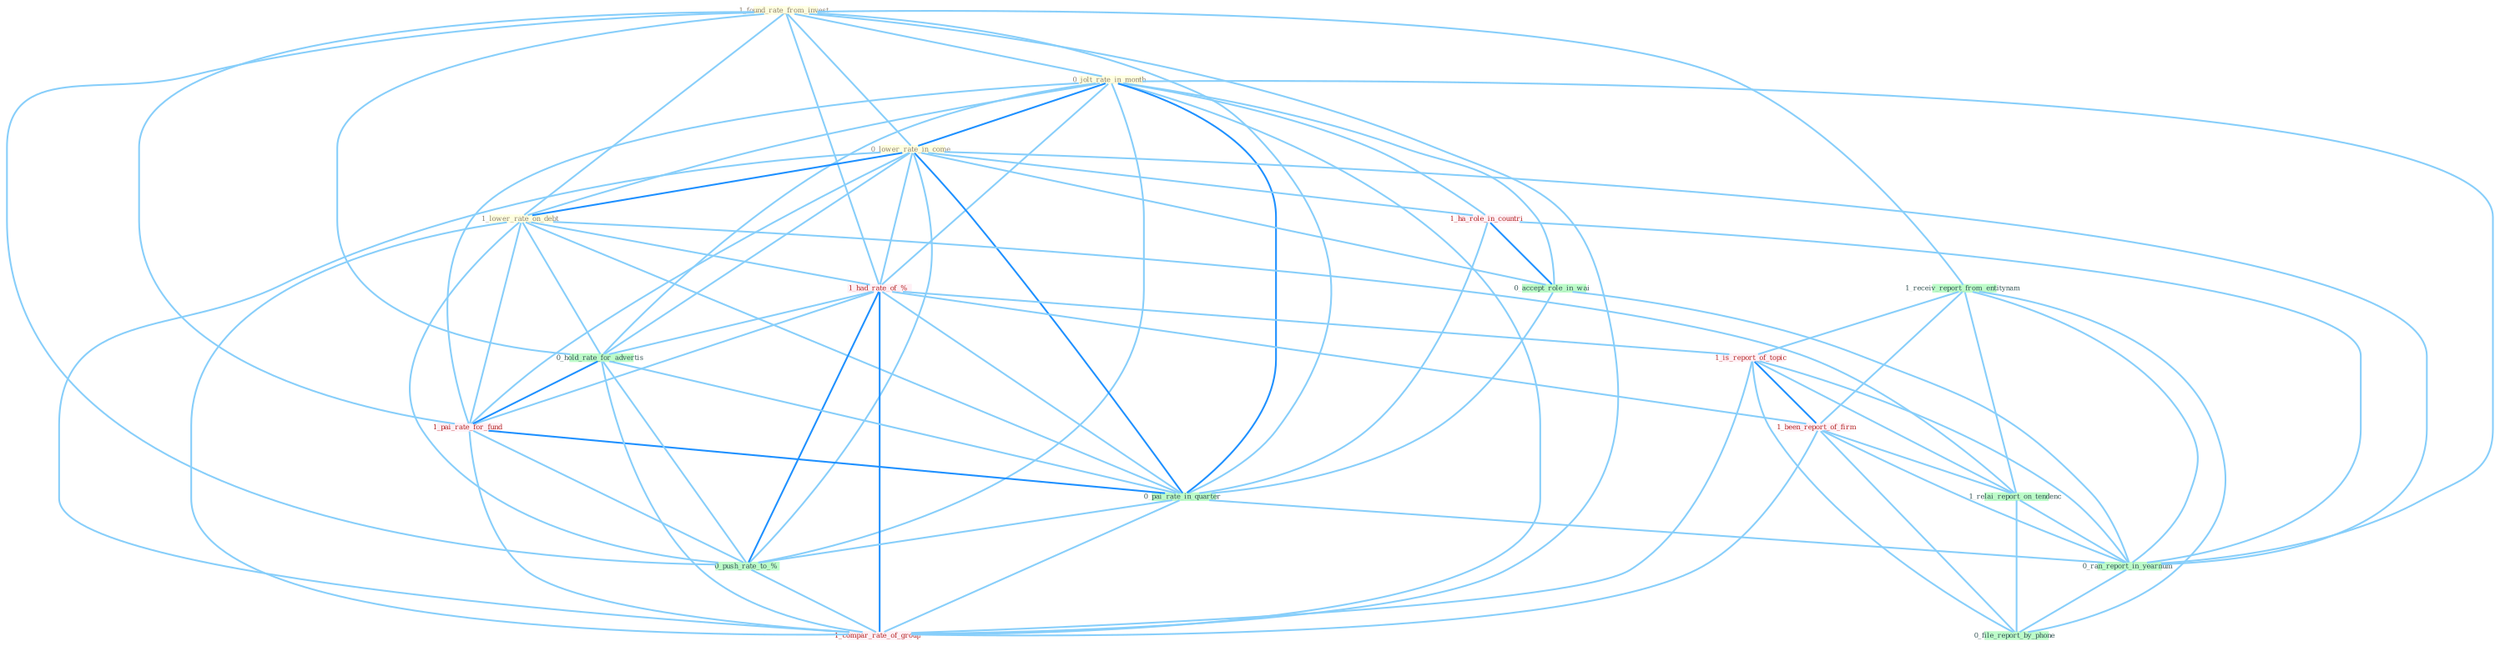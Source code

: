 Graph G{ 
    node
    [shape=polygon,style=filled,width=.5,height=.06,color="#BDFCC9",fixedsize=true,fontsize=4,
    fontcolor="#2f4f4f"];
    {node
    [color="#ffffe0", fontcolor="#8b7d6b"] "1_found_rate_from_invest " "0_jolt_rate_in_month " "0_lower_rate_in_come " "1_lower_rate_on_debt "}
{node [color="#fff0f5", fontcolor="#b22222"] "1_had_rate_of_% " "1_ha_role_in_countri " "1_is_report_of_topic " "1_been_report_of_firm " "1_pai_rate_for_fund " "1_compar_rate_of_group "}
edge [color="#B0E2FF"];

	"1_found_rate_from_invest " -- "0_jolt_rate_in_month " [w="1", color="#87cefa" ];
	"1_found_rate_from_invest " -- "0_lower_rate_in_come " [w="1", color="#87cefa" ];
	"1_found_rate_from_invest " -- "1_lower_rate_on_debt " [w="1", color="#87cefa" ];
	"1_found_rate_from_invest " -- "1_had_rate_of_% " [w="1", color="#87cefa" ];
	"1_found_rate_from_invest " -- "1_receiv_report_from_entitynam " [w="1", color="#87cefa" ];
	"1_found_rate_from_invest " -- "0_hold_rate_for_advertis " [w="1", color="#87cefa" ];
	"1_found_rate_from_invest " -- "1_pai_rate_for_fund " [w="1", color="#87cefa" ];
	"1_found_rate_from_invest " -- "0_pai_rate_in_quarter " [w="1", color="#87cefa" ];
	"1_found_rate_from_invest " -- "0_push_rate_to_% " [w="1", color="#87cefa" ];
	"1_found_rate_from_invest " -- "1_compar_rate_of_group " [w="1", color="#87cefa" ];
	"0_jolt_rate_in_month " -- "0_lower_rate_in_come " [w="2", color="#1e90ff" , len=0.8];
	"0_jolt_rate_in_month " -- "1_lower_rate_on_debt " [w="1", color="#87cefa" ];
	"0_jolt_rate_in_month " -- "1_had_rate_of_% " [w="1", color="#87cefa" ];
	"0_jolt_rate_in_month " -- "1_ha_role_in_countri " [w="1", color="#87cefa" ];
	"0_jolt_rate_in_month " -- "0_hold_rate_for_advertis " [w="1", color="#87cefa" ];
	"0_jolt_rate_in_month " -- "0_accept_role_in_wai " [w="1", color="#87cefa" ];
	"0_jolt_rate_in_month " -- "1_pai_rate_for_fund " [w="1", color="#87cefa" ];
	"0_jolt_rate_in_month " -- "0_pai_rate_in_quarter " [w="2", color="#1e90ff" , len=0.8];
	"0_jolt_rate_in_month " -- "0_ran_report_in_yearnum " [w="1", color="#87cefa" ];
	"0_jolt_rate_in_month " -- "0_push_rate_to_% " [w="1", color="#87cefa" ];
	"0_jolt_rate_in_month " -- "1_compar_rate_of_group " [w="1", color="#87cefa" ];
	"0_lower_rate_in_come " -- "1_lower_rate_on_debt " [w="2", color="#1e90ff" , len=0.8];
	"0_lower_rate_in_come " -- "1_had_rate_of_% " [w="1", color="#87cefa" ];
	"0_lower_rate_in_come " -- "1_ha_role_in_countri " [w="1", color="#87cefa" ];
	"0_lower_rate_in_come " -- "0_hold_rate_for_advertis " [w="1", color="#87cefa" ];
	"0_lower_rate_in_come " -- "0_accept_role_in_wai " [w="1", color="#87cefa" ];
	"0_lower_rate_in_come " -- "1_pai_rate_for_fund " [w="1", color="#87cefa" ];
	"0_lower_rate_in_come " -- "0_pai_rate_in_quarter " [w="2", color="#1e90ff" , len=0.8];
	"0_lower_rate_in_come " -- "0_ran_report_in_yearnum " [w="1", color="#87cefa" ];
	"0_lower_rate_in_come " -- "0_push_rate_to_% " [w="1", color="#87cefa" ];
	"0_lower_rate_in_come " -- "1_compar_rate_of_group " [w="1", color="#87cefa" ];
	"1_lower_rate_on_debt " -- "1_had_rate_of_% " [w="1", color="#87cefa" ];
	"1_lower_rate_on_debt " -- "0_hold_rate_for_advertis " [w="1", color="#87cefa" ];
	"1_lower_rate_on_debt " -- "1_pai_rate_for_fund " [w="1", color="#87cefa" ];
	"1_lower_rate_on_debt " -- "0_pai_rate_in_quarter " [w="1", color="#87cefa" ];
	"1_lower_rate_on_debt " -- "1_relai_report_on_tendenc " [w="1", color="#87cefa" ];
	"1_lower_rate_on_debt " -- "0_push_rate_to_% " [w="1", color="#87cefa" ];
	"1_lower_rate_on_debt " -- "1_compar_rate_of_group " [w="1", color="#87cefa" ];
	"1_had_rate_of_% " -- "1_is_report_of_topic " [w="1", color="#87cefa" ];
	"1_had_rate_of_% " -- "0_hold_rate_for_advertis " [w="1", color="#87cefa" ];
	"1_had_rate_of_% " -- "1_been_report_of_firm " [w="1", color="#87cefa" ];
	"1_had_rate_of_% " -- "1_pai_rate_for_fund " [w="1", color="#87cefa" ];
	"1_had_rate_of_% " -- "0_pai_rate_in_quarter " [w="1", color="#87cefa" ];
	"1_had_rate_of_% " -- "0_push_rate_to_% " [w="2", color="#1e90ff" , len=0.8];
	"1_had_rate_of_% " -- "1_compar_rate_of_group " [w="2", color="#1e90ff" , len=0.8];
	"1_ha_role_in_countri " -- "0_accept_role_in_wai " [w="2", color="#1e90ff" , len=0.8];
	"1_ha_role_in_countri " -- "0_pai_rate_in_quarter " [w="1", color="#87cefa" ];
	"1_ha_role_in_countri " -- "0_ran_report_in_yearnum " [w="1", color="#87cefa" ];
	"1_receiv_report_from_entitynam " -- "1_is_report_of_topic " [w="1", color="#87cefa" ];
	"1_receiv_report_from_entitynam " -- "1_been_report_of_firm " [w="1", color="#87cefa" ];
	"1_receiv_report_from_entitynam " -- "1_relai_report_on_tendenc " [w="1", color="#87cefa" ];
	"1_receiv_report_from_entitynam " -- "0_ran_report_in_yearnum " [w="1", color="#87cefa" ];
	"1_receiv_report_from_entitynam " -- "0_file_report_by_phone " [w="1", color="#87cefa" ];
	"1_is_report_of_topic " -- "1_been_report_of_firm " [w="2", color="#1e90ff" , len=0.8];
	"1_is_report_of_topic " -- "1_relai_report_on_tendenc " [w="1", color="#87cefa" ];
	"1_is_report_of_topic " -- "0_ran_report_in_yearnum " [w="1", color="#87cefa" ];
	"1_is_report_of_topic " -- "0_file_report_by_phone " [w="1", color="#87cefa" ];
	"1_is_report_of_topic " -- "1_compar_rate_of_group " [w="1", color="#87cefa" ];
	"0_hold_rate_for_advertis " -- "1_pai_rate_for_fund " [w="2", color="#1e90ff" , len=0.8];
	"0_hold_rate_for_advertis " -- "0_pai_rate_in_quarter " [w="1", color="#87cefa" ];
	"0_hold_rate_for_advertis " -- "0_push_rate_to_% " [w="1", color="#87cefa" ];
	"0_hold_rate_for_advertis " -- "1_compar_rate_of_group " [w="1", color="#87cefa" ];
	"0_accept_role_in_wai " -- "0_pai_rate_in_quarter " [w="1", color="#87cefa" ];
	"0_accept_role_in_wai " -- "0_ran_report_in_yearnum " [w="1", color="#87cefa" ];
	"1_been_report_of_firm " -- "1_relai_report_on_tendenc " [w="1", color="#87cefa" ];
	"1_been_report_of_firm " -- "0_ran_report_in_yearnum " [w="1", color="#87cefa" ];
	"1_been_report_of_firm " -- "0_file_report_by_phone " [w="1", color="#87cefa" ];
	"1_been_report_of_firm " -- "1_compar_rate_of_group " [w="1", color="#87cefa" ];
	"1_pai_rate_for_fund " -- "0_pai_rate_in_quarter " [w="2", color="#1e90ff" , len=0.8];
	"1_pai_rate_for_fund " -- "0_push_rate_to_% " [w="1", color="#87cefa" ];
	"1_pai_rate_for_fund " -- "1_compar_rate_of_group " [w="1", color="#87cefa" ];
	"0_pai_rate_in_quarter " -- "0_ran_report_in_yearnum " [w="1", color="#87cefa" ];
	"0_pai_rate_in_quarter " -- "0_push_rate_to_% " [w="1", color="#87cefa" ];
	"0_pai_rate_in_quarter " -- "1_compar_rate_of_group " [w="1", color="#87cefa" ];
	"1_relai_report_on_tendenc " -- "0_ran_report_in_yearnum " [w="1", color="#87cefa" ];
	"1_relai_report_on_tendenc " -- "0_file_report_by_phone " [w="1", color="#87cefa" ];
	"0_ran_report_in_yearnum " -- "0_file_report_by_phone " [w="1", color="#87cefa" ];
	"0_push_rate_to_% " -- "1_compar_rate_of_group " [w="1", color="#87cefa" ];
}
